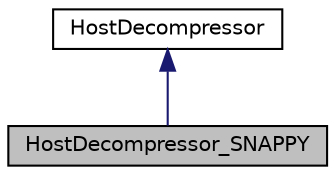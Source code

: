digraph "HostDecompressor_SNAPPY"
{
  edge [fontname="Helvetica",fontsize="10",labelfontname="Helvetica",labelfontsize="10"];
  node [fontname="Helvetica",fontsize="10",shape=record];
  Node0 [label="HostDecompressor_SNAPPY",height=0.2,width=0.4,color="black", fillcolor="grey75", style="filled", fontcolor="black"];
  Node1 -> Node0 [dir="back",color="midnightblue",fontsize="10",style="solid",fontname="Helvetica"];
  Node1 [label="HostDecompressor",height=0.2,width=0.4,color="black", fillcolor="white", style="filled",URL="$classHostDecompressor.html"];
}
